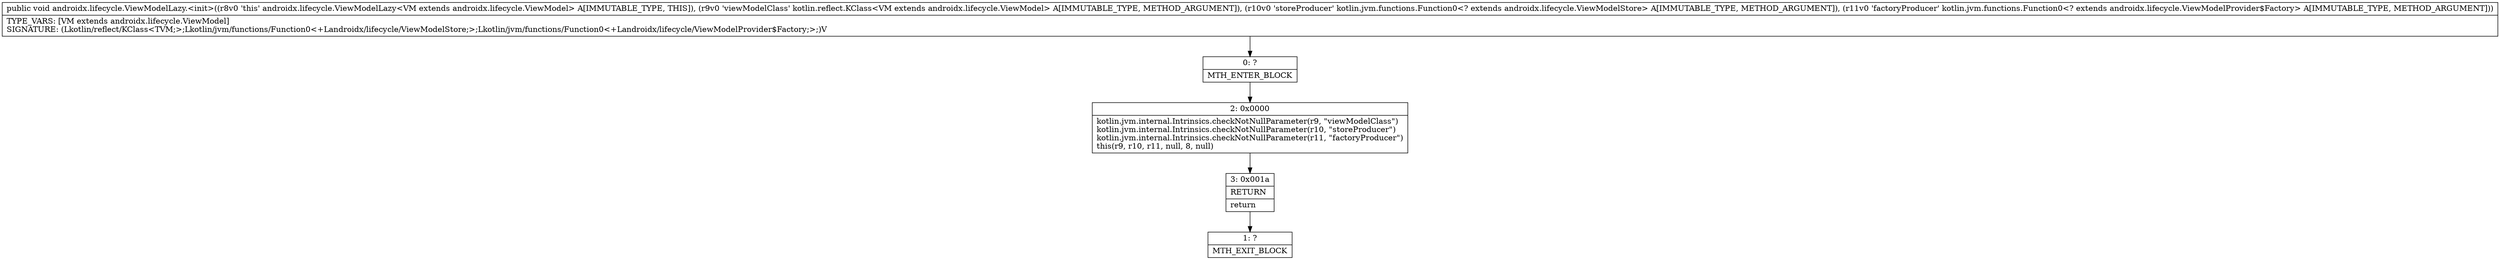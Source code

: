 digraph "CFG forandroidx.lifecycle.ViewModelLazy.\<init\>(Lkotlin\/reflect\/KClass;Lkotlin\/jvm\/functions\/Function0;Lkotlin\/jvm\/functions\/Function0;)V" {
Node_0 [shape=record,label="{0\:\ ?|MTH_ENTER_BLOCK\l}"];
Node_2 [shape=record,label="{2\:\ 0x0000|kotlin.jvm.internal.Intrinsics.checkNotNullParameter(r9, \"viewModelClass\")\lkotlin.jvm.internal.Intrinsics.checkNotNullParameter(r10, \"storeProducer\")\lkotlin.jvm.internal.Intrinsics.checkNotNullParameter(r11, \"factoryProducer\")\lthis(r9, r10, r11, null, 8, null)\l}"];
Node_3 [shape=record,label="{3\:\ 0x001a|RETURN\l|return\l}"];
Node_1 [shape=record,label="{1\:\ ?|MTH_EXIT_BLOCK\l}"];
MethodNode[shape=record,label="{public void androidx.lifecycle.ViewModelLazy.\<init\>((r8v0 'this' androidx.lifecycle.ViewModelLazy\<VM extends androidx.lifecycle.ViewModel\> A[IMMUTABLE_TYPE, THIS]), (r9v0 'viewModelClass' kotlin.reflect.KClass\<VM extends androidx.lifecycle.ViewModel\> A[IMMUTABLE_TYPE, METHOD_ARGUMENT]), (r10v0 'storeProducer' kotlin.jvm.functions.Function0\<? extends androidx.lifecycle.ViewModelStore\> A[IMMUTABLE_TYPE, METHOD_ARGUMENT]), (r11v0 'factoryProducer' kotlin.jvm.functions.Function0\<? extends androidx.lifecycle.ViewModelProvider$Factory\> A[IMMUTABLE_TYPE, METHOD_ARGUMENT]))  | TYPE_VARS: [VM extends androidx.lifecycle.ViewModel]\lSIGNATURE: (Lkotlin\/reflect\/KClass\<TVM;\>;Lkotlin\/jvm\/functions\/Function0\<+Landroidx\/lifecycle\/ViewModelStore;\>;Lkotlin\/jvm\/functions\/Function0\<+Landroidx\/lifecycle\/ViewModelProvider$Factory;\>;)V\l}"];
MethodNode -> Node_0;Node_0 -> Node_2;
Node_2 -> Node_3;
Node_3 -> Node_1;
}

